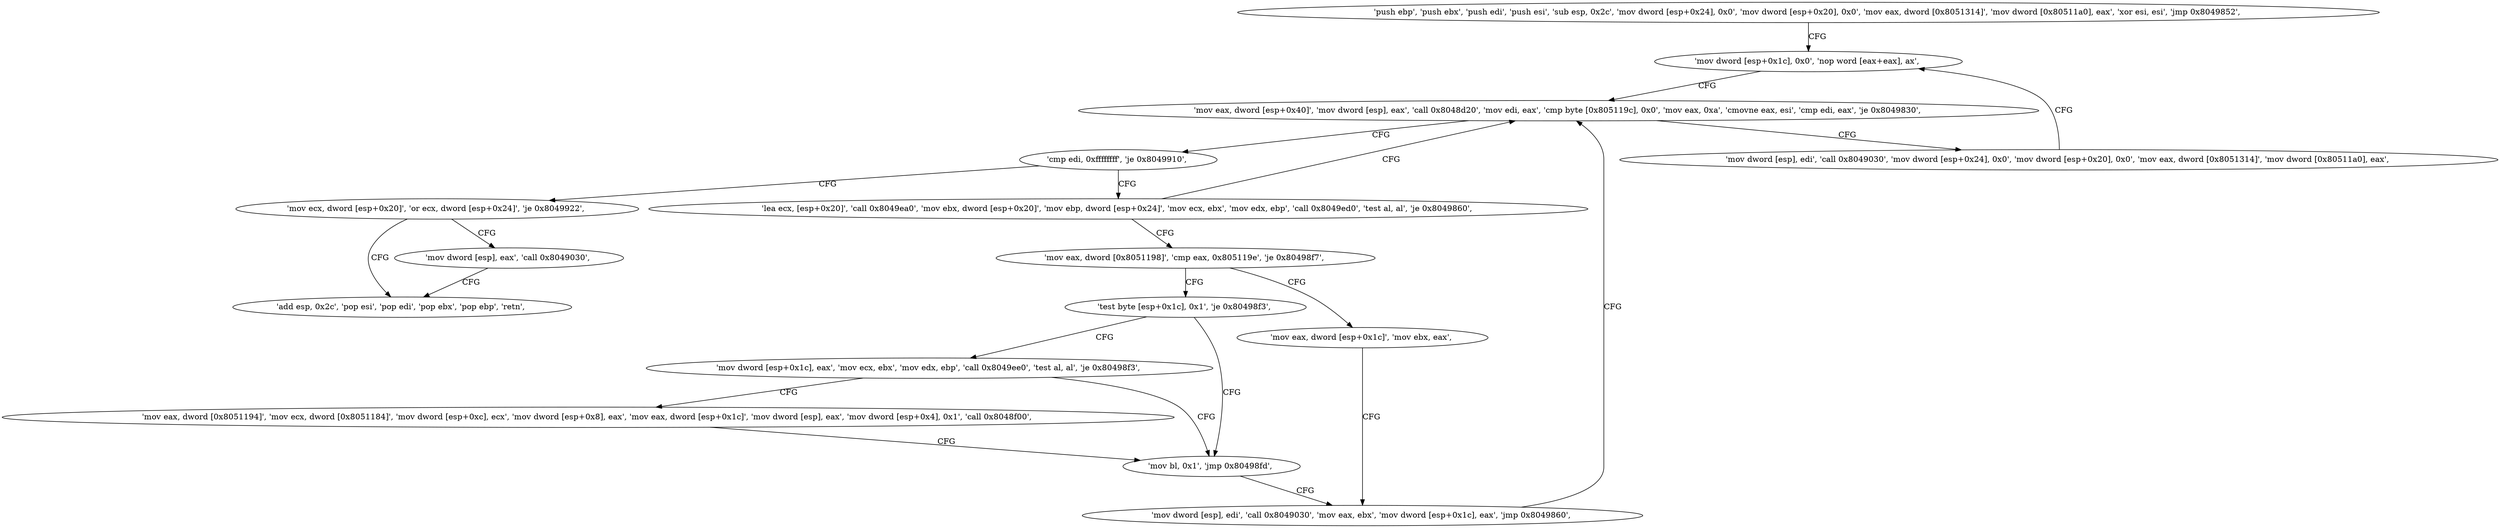 digraph "func" {
"134518784" [label = "'push ebp', 'push ebx', 'push edi', 'push esi', 'sub esp, 0x2c', 'mov dword [esp+0x24], 0x0', 'mov dword [esp+0x20], 0x0', 'mov eax, dword [0x8051314]', 'mov dword [0x80511a0], eax', 'xor esi, esi', 'jmp 0x8049852', " ]
"134518866" [label = "'mov dword [esp+0x1c], 0x0', 'nop word [eax+eax], ax', " ]
"134518880" [label = "'mov eax, dword [esp+0x40]', 'mov dword [esp], eax', 'call 0x8048d20', 'mov edi, eax', 'cmp byte [0x805119c], 0x0', 'mov eax, 0xa', 'cmovne eax, esi', 'cmp edi, eax', 'je 0x8049830', " ]
"134518832" [label = "'mov dword [esp], edi', 'call 0x8049030', 'mov dword [esp+0x24], 0x0', 'mov dword [esp+0x20], 0x0', 'mov eax, dword [0x8051314]', 'mov dword [0x80511a0], eax', " ]
"134518913" [label = "'cmp edi, 0xffffffff', 'je 0x8049910', " ]
"134519056" [label = "'mov ecx, dword [esp+0x20]', 'or ecx, dword [esp+0x24]', 'je 0x8049922', " ]
"134518922" [label = "'lea ecx, [esp+0x20]', 'call 0x8049ea0', 'mov ebx, dword [esp+0x20]', 'mov ebp, dword [esp+0x24]', 'mov ecx, ebx', 'mov edx, ebp', 'call 0x8049ed0', 'test al, al', 'je 0x8049860', " ]
"134519074" [label = "'add esp, 0x2c', 'pop esi', 'pop edi', 'pop ebx', 'pop ebp', 'retn', " ]
"134519066" [label = "'mov dword [esp], eax', 'call 0x8049030', " ]
"134518952" [label = "'mov eax, dword [0x8051198]', 'cmp eax, 0x805119e', 'je 0x80498f7', " ]
"134519031" [label = "'mov eax, dword [esp+0x1c]', 'mov ebx, eax', " ]
"134518964" [label = "'test byte [esp+0x1c], 0x1', 'je 0x80498f3', " ]
"134519037" [label = "'mov dword [esp], edi', 'call 0x8049030', 'mov eax, ebx', 'mov dword [esp+0x1c], eax', 'jmp 0x8049860', " ]
"134519027" [label = "'mov bl, 0x1', 'jmp 0x80498fd', " ]
"134518971" [label = "'mov dword [esp+0x1c], eax', 'mov ecx, ebx', 'mov edx, ebp', 'call 0x8049ee0', 'test al, al', 'je 0x80498f3', " ]
"134518988" [label = "'mov eax, dword [0x8051194]', 'mov ecx, dword [0x8051184]', 'mov dword [esp+0xc], ecx', 'mov dword [esp+0x8], eax', 'mov eax, dword [esp+0x1c]', 'mov dword [esp], eax', 'mov dword [esp+0x4], 0x1', 'call 0x8048f00', " ]
"134518784" -> "134518866" [ label = "CFG" ]
"134518866" -> "134518880" [ label = "CFG" ]
"134518880" -> "134518832" [ label = "CFG" ]
"134518880" -> "134518913" [ label = "CFG" ]
"134518832" -> "134518866" [ label = "CFG" ]
"134518913" -> "134519056" [ label = "CFG" ]
"134518913" -> "134518922" [ label = "CFG" ]
"134519056" -> "134519074" [ label = "CFG" ]
"134519056" -> "134519066" [ label = "CFG" ]
"134518922" -> "134518880" [ label = "CFG" ]
"134518922" -> "134518952" [ label = "CFG" ]
"134519066" -> "134519074" [ label = "CFG" ]
"134518952" -> "134519031" [ label = "CFG" ]
"134518952" -> "134518964" [ label = "CFG" ]
"134519031" -> "134519037" [ label = "CFG" ]
"134518964" -> "134519027" [ label = "CFG" ]
"134518964" -> "134518971" [ label = "CFG" ]
"134519037" -> "134518880" [ label = "CFG" ]
"134519027" -> "134519037" [ label = "CFG" ]
"134518971" -> "134519027" [ label = "CFG" ]
"134518971" -> "134518988" [ label = "CFG" ]
"134518988" -> "134519027" [ label = "CFG" ]
}

